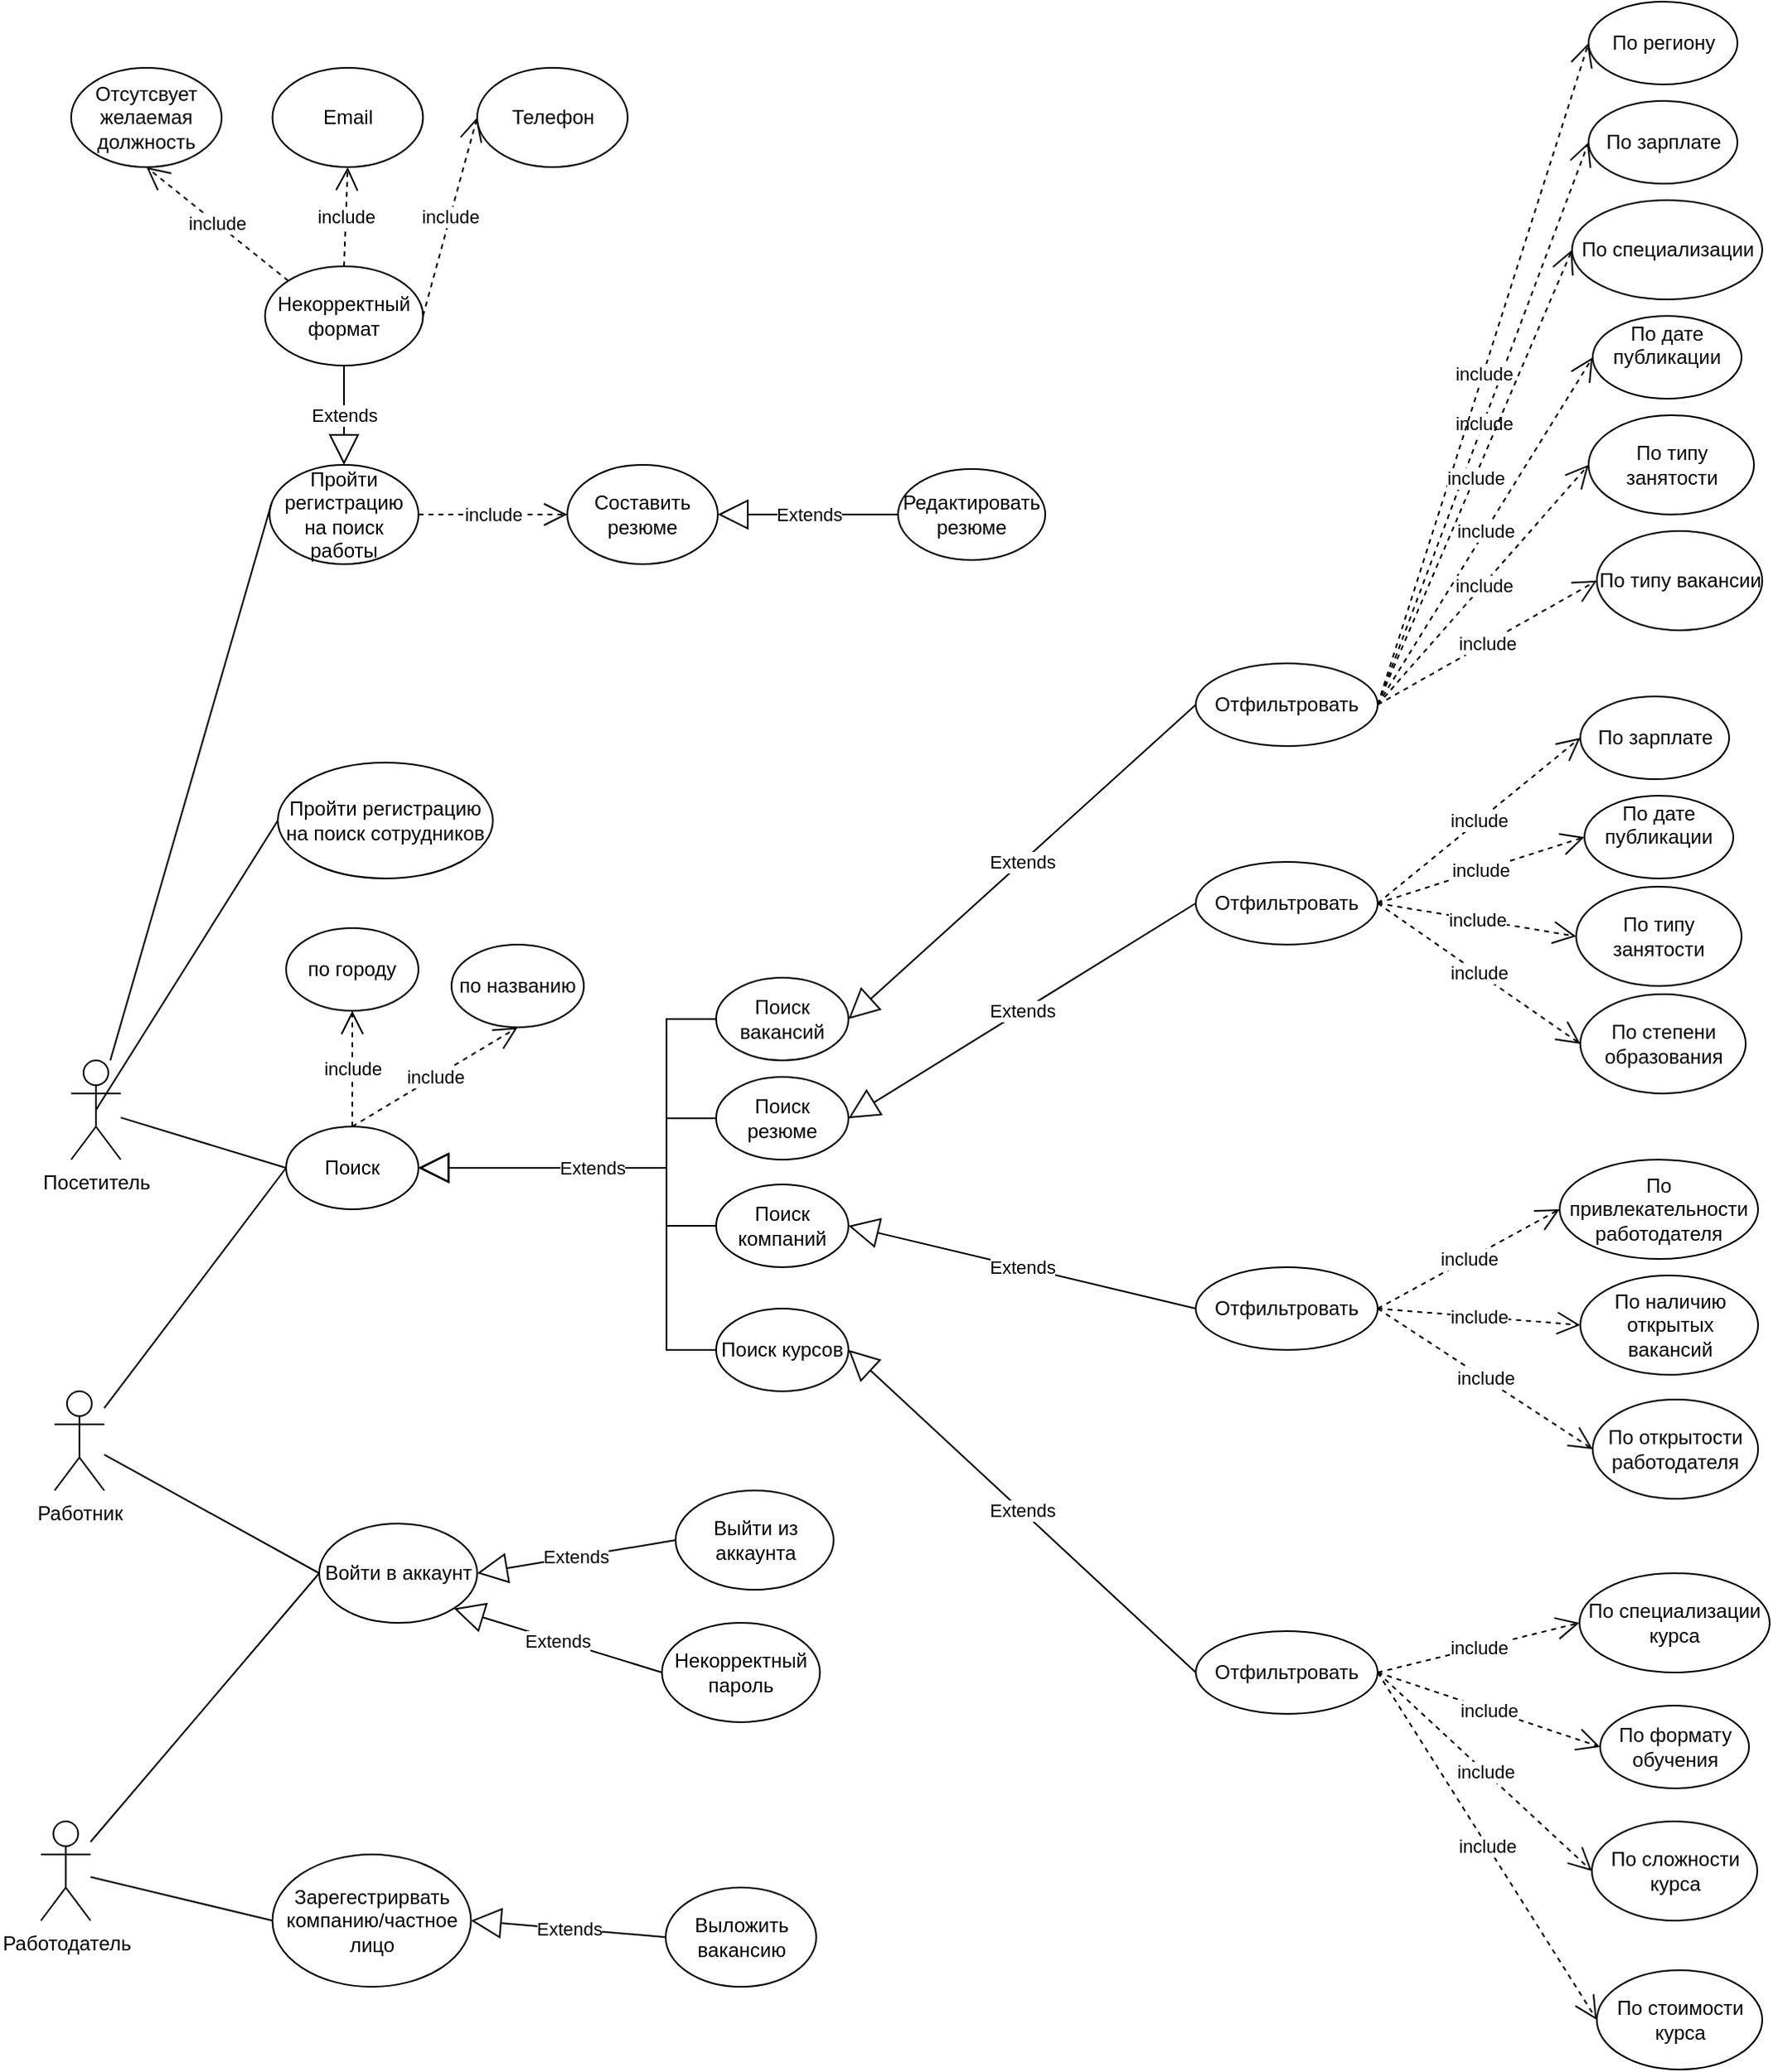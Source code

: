 <mxfile version="24.4.0" type="device">
  <diagram name="Страница — 1" id="2VKGkE74jw7KdnsFAE6t">
    <mxGraphModel dx="1877" dy="1798" grid="1" gridSize="10" guides="1" tooltips="1" connect="1" arrows="1" fold="1" page="1" pageScale="1" pageWidth="827" pageHeight="1169" math="0" shadow="0">
      <root>
        <mxCell id="0" />
        <mxCell id="1" parent="0" />
        <mxCell id="xKL4e-_KKHv5BEFXwnsZ-1" value="Посетитель&lt;div&gt;&lt;br&gt;&lt;/div&gt;" style="shape=umlActor;verticalLabelPosition=bottom;verticalAlign=top;html=1;outlineConnect=0;" parent="1" vertex="1">
          <mxGeometry x="-200" y="100" width="30" height="60" as="geometry" />
        </mxCell>
        <mxCell id="xKL4e-_KKHv5BEFXwnsZ-2" value="Поиск вакансий" style="ellipse;whiteSpace=wrap;html=1;" parent="1" vertex="1">
          <mxGeometry x="190" y="50" width="80" height="50" as="geometry" />
        </mxCell>
        <mxCell id="xKL4e-_KKHv5BEFXwnsZ-3" value="по названию" style="ellipse;whiteSpace=wrap;html=1;" parent="1" vertex="1">
          <mxGeometry x="30" y="30" width="80" height="50" as="geometry" />
        </mxCell>
        <mxCell id="xKL4e-_KKHv5BEFXwnsZ-4" value="&lt;div&gt;Отфильтровать&lt;/div&gt;" style="ellipse;whiteSpace=wrap;html=1;" parent="1" vertex="1">
          <mxGeometry x="480" y="-140" width="110" height="50" as="geometry" />
        </mxCell>
        <mxCell id="xKL4e-_KKHv5BEFXwnsZ-5" value="По зарплате" style="ellipse;whiteSpace=wrap;html=1;" parent="1" vertex="1">
          <mxGeometry x="717.5" y="-480" width="90" height="50" as="geometry" />
        </mxCell>
        <mxCell id="xKL4e-_KKHv5BEFXwnsZ-6" value="По дате публикации&lt;div&gt;&lt;br&gt;&lt;/div&gt;" style="ellipse;whiteSpace=wrap;html=1;" parent="1" vertex="1">
          <mxGeometry x="720" y="-350" width="90" height="50" as="geometry" />
        </mxCell>
        <mxCell id="xKL4e-_KKHv5BEFXwnsZ-7" value="По типу занятости" style="ellipse;whiteSpace=wrap;html=1;" parent="1" vertex="1">
          <mxGeometry x="717.5" y="-290" width="100" height="60" as="geometry" />
        </mxCell>
        <mxCell id="xKL4e-_KKHv5BEFXwnsZ-10" value="include" style="endArrow=open;endSize=12;dashed=1;html=1;rounded=0;exitX=1;exitY=0.5;exitDx=0;exitDy=0;entryX=0;entryY=0.5;entryDx=0;entryDy=0;" parent="1" source="xKL4e-_KKHv5BEFXwnsZ-4" target="xKL4e-_KKHv5BEFXwnsZ-6" edge="1">
          <mxGeometry width="160" relative="1" as="geometry">
            <mxPoint x="385" y="70" as="sourcePoint" />
            <mxPoint x="545" y="70" as="targetPoint" />
          </mxGeometry>
        </mxCell>
        <mxCell id="xKL4e-_KKHv5BEFXwnsZ-11" value="include" style="endArrow=open;endSize=12;dashed=1;html=1;rounded=0;exitX=1;exitY=0.5;exitDx=0;exitDy=0;entryX=0;entryY=0.5;entryDx=0;entryDy=0;" parent="1" source="xKL4e-_KKHv5BEFXwnsZ-4" target="xKL4e-_KKHv5BEFXwnsZ-5" edge="1">
          <mxGeometry width="160" relative="1" as="geometry">
            <mxPoint x="340" y="10" as="sourcePoint" />
            <mxPoint x="500" y="10" as="targetPoint" />
          </mxGeometry>
        </mxCell>
        <mxCell id="xKL4e-_KKHv5BEFXwnsZ-12" value="include" style="endArrow=open;endSize=12;dashed=1;html=1;rounded=0;exitX=1;exitY=0.5;exitDx=0;exitDy=0;entryX=0;entryY=0.5;entryDx=0;entryDy=0;" parent="1" source="xKL4e-_KKHv5BEFXwnsZ-4" target="xKL4e-_KKHv5BEFXwnsZ-7" edge="1">
          <mxGeometry width="160" relative="1" as="geometry">
            <mxPoint x="405" y="90" as="sourcePoint" />
            <mxPoint x="565" y="90" as="targetPoint" />
          </mxGeometry>
        </mxCell>
        <mxCell id="xKL4e-_KKHv5BEFXwnsZ-13" value="include" style="endArrow=open;endSize=12;dashed=1;html=1;rounded=0;exitX=0.5;exitY=0;exitDx=0;exitDy=0;entryX=0.5;entryY=1;entryDx=0;entryDy=0;" parent="1" source="xKN2lqhcbGi1oijNFUyC-15" target="xKL4e-_KKHv5BEFXwnsZ-3" edge="1">
          <mxGeometry width="160" relative="1" as="geometry">
            <mxPoint x="260" y="380" as="sourcePoint" />
            <mxPoint x="420" y="380" as="targetPoint" />
          </mxGeometry>
        </mxCell>
        <mxCell id="xKL4e-_KKHv5BEFXwnsZ-14" value="Работник&lt;div&gt;&lt;br&gt;&lt;/div&gt;" style="shape=umlActor;verticalLabelPosition=bottom;verticalAlign=top;html=1;" parent="1" vertex="1">
          <mxGeometry x="-210" y="300" width="30" height="60" as="geometry" />
        </mxCell>
        <mxCell id="xKL4e-_KKHv5BEFXwnsZ-19" value="Работодатель" style="shape=umlActor;verticalLabelPosition=bottom;verticalAlign=top;html=1;" parent="1" vertex="1">
          <mxGeometry x="-218.25" y="560" width="30" height="60" as="geometry" />
        </mxCell>
        <mxCell id="xKL4e-_KKHv5BEFXwnsZ-20" value="Пройти регистрацию на поиск работы" style="ellipse;whiteSpace=wrap;html=1;" parent="1" vertex="1">
          <mxGeometry x="-80" y="-260" width="90" height="60" as="geometry" />
        </mxCell>
        <mxCell id="xKL4e-_KKHv5BEFXwnsZ-21" value="Пройти регистрацию на поиск сотрудников" style="ellipse;whiteSpace=wrap;html=1;" parent="1" vertex="1">
          <mxGeometry x="-75" y="-80" width="130" height="70" as="geometry" />
        </mxCell>
        <mxCell id="xKN2lqhcbGi1oijNFUyC-1" value="Составить резюме" style="ellipse;whiteSpace=wrap;html=1;" parent="1" vertex="1">
          <mxGeometry x="100" y="-260" width="91" height="60" as="geometry" />
        </mxCell>
        <mxCell id="xKN2lqhcbGi1oijNFUyC-3" value="include" style="endArrow=open;endSize=12;dashed=1;html=1;rounded=0;exitX=1;exitY=0.5;exitDx=0;exitDy=0;entryX=0;entryY=0.5;entryDx=0;entryDy=0;" parent="1" source="xKL4e-_KKHv5BEFXwnsZ-20" target="xKN2lqhcbGi1oijNFUyC-1" edge="1">
          <mxGeometry width="160" relative="1" as="geometry">
            <mxPoint x="55" y="-130" as="sourcePoint" />
            <mxPoint x="215" y="-130" as="targetPoint" />
          </mxGeometry>
        </mxCell>
        <mxCell id="xKN2lqhcbGi1oijNFUyC-4" value="Редактировать резюме" style="ellipse;whiteSpace=wrap;html=1;" parent="1" vertex="1">
          <mxGeometry x="300" y="-257.5" width="89" height="55" as="geometry" />
        </mxCell>
        <mxCell id="xKN2lqhcbGi1oijNFUyC-6" value="Extends" style="endArrow=block;endSize=16;endFill=0;html=1;rounded=0;entryX=1;entryY=0.5;entryDx=0;entryDy=0;exitX=0;exitY=0.5;exitDx=0;exitDy=0;" parent="1" source="xKL4e-_KKHv5BEFXwnsZ-4" target="xKL4e-_KKHv5BEFXwnsZ-2" edge="1">
          <mxGeometry width="160" relative="1" as="geometry">
            <mxPoint x="330" y="330" as="sourcePoint" />
            <mxPoint x="490" y="330" as="targetPoint" />
          </mxGeometry>
        </mxCell>
        <mxCell id="xKN2lqhcbGi1oijNFUyC-7" value="По региону" style="ellipse;whiteSpace=wrap;html=1;" parent="1" vertex="1">
          <mxGeometry x="717.5" y="-540" width="90" height="50" as="geometry" />
        </mxCell>
        <mxCell id="xKN2lqhcbGi1oijNFUyC-8" value="include" style="endArrow=open;endSize=12;dashed=1;html=1;rounded=0;exitX=1;exitY=0.5;exitDx=0;exitDy=0;entryX=0;entryY=0.5;entryDx=0;entryDy=0;" parent="1" source="xKL4e-_KKHv5BEFXwnsZ-4" target="xKN2lqhcbGi1oijNFUyC-7" edge="1">
          <mxGeometry width="160" relative="1" as="geometry">
            <mxPoint x="510" y="-95" as="sourcePoint" />
            <mxPoint x="605" y="-175" as="targetPoint" />
          </mxGeometry>
        </mxCell>
        <mxCell id="xKN2lqhcbGi1oijNFUyC-9" value="&lt;div&gt;По специализации&lt;/div&gt;" style="ellipse;whiteSpace=wrap;html=1;" parent="1" vertex="1">
          <mxGeometry x="707.5" y="-420" width="115" height="60" as="geometry" />
        </mxCell>
        <mxCell id="xKN2lqhcbGi1oijNFUyC-10" value="По типу вакансии" style="ellipse;whiteSpace=wrap;html=1;" parent="1" vertex="1">
          <mxGeometry x="722.5" y="-220" width="100" height="60" as="geometry" />
        </mxCell>
        <mxCell id="xKN2lqhcbGi1oijNFUyC-11" value="include" style="endArrow=open;endSize=12;dashed=1;html=1;rounded=0;exitX=1;exitY=0.5;exitDx=0;exitDy=0;entryX=0;entryY=0.5;entryDx=0;entryDy=0;" parent="1" source="xKL4e-_KKHv5BEFXwnsZ-4" target="xKN2lqhcbGi1oijNFUyC-9" edge="1">
          <mxGeometry width="160" relative="1" as="geometry">
            <mxPoint x="510" y="-95" as="sourcePoint" />
            <mxPoint x="605" y="70" as="targetPoint" />
          </mxGeometry>
        </mxCell>
        <mxCell id="xKN2lqhcbGi1oijNFUyC-12" value="include" style="endArrow=open;endSize=12;dashed=1;html=1;rounded=0;exitX=1;exitY=0.5;exitDx=0;exitDy=0;entryX=0;entryY=0.5;entryDx=0;entryDy=0;" parent="1" source="xKL4e-_KKHv5BEFXwnsZ-4" target="xKN2lqhcbGi1oijNFUyC-10" edge="1">
          <mxGeometry width="160" relative="1" as="geometry">
            <mxPoint x="520" y="-85" as="sourcePoint" />
            <mxPoint x="615" y="80" as="targetPoint" />
          </mxGeometry>
        </mxCell>
        <mxCell id="xKN2lqhcbGi1oijNFUyC-13" value="по городу" style="ellipse;whiteSpace=wrap;html=1;" parent="1" vertex="1">
          <mxGeometry x="-70" y="20" width="80" height="50" as="geometry" />
        </mxCell>
        <mxCell id="xKN2lqhcbGi1oijNFUyC-15" value="Поиск" style="ellipse;whiteSpace=wrap;html=1;" parent="1" vertex="1">
          <mxGeometry x="-70" y="140" width="80" height="50" as="geometry" />
        </mxCell>
        <mxCell id="xKN2lqhcbGi1oijNFUyC-16" value="include" style="endArrow=open;endSize=12;dashed=1;html=1;rounded=0;exitX=0.5;exitY=0;exitDx=0;exitDy=0;entryX=0.5;entryY=1;entryDx=0;entryDy=0;" parent="1" source="xKN2lqhcbGi1oijNFUyC-15" target="xKN2lqhcbGi1oijNFUyC-13" edge="1">
          <mxGeometry width="160" relative="1" as="geometry">
            <mxPoint x="-20" y="150" as="sourcePoint" />
            <mxPoint x="80" y="90" as="targetPoint" />
          </mxGeometry>
        </mxCell>
        <mxCell id="xKN2lqhcbGi1oijNFUyC-17" value="Поиск компаний" style="ellipse;whiteSpace=wrap;html=1;" parent="1" vertex="1">
          <mxGeometry x="190" y="175" width="80" height="50" as="geometry" />
        </mxCell>
        <mxCell id="xKN2lqhcbGi1oijNFUyC-18" value="Поиск курсов" style="ellipse;whiteSpace=wrap;html=1;" parent="1" vertex="1">
          <mxGeometry x="190" y="250" width="80" height="50" as="geometry" />
        </mxCell>
        <mxCell id="xKN2lqhcbGi1oijNFUyC-19" value="Поиск резюме" style="ellipse;whiteSpace=wrap;html=1;" parent="1" vertex="1">
          <mxGeometry x="190" y="110" width="80" height="50" as="geometry" />
        </mxCell>
        <mxCell id="xKN2lqhcbGi1oijNFUyC-20" value="" style="endArrow=block;endSize=16;endFill=0;html=1;rounded=0;entryX=1;entryY=0.5;entryDx=0;entryDy=0;exitX=0;exitY=0.5;exitDx=0;exitDy=0;" parent="1" source="xKL4e-_KKHv5BEFXwnsZ-2" target="xKN2lqhcbGi1oijNFUyC-15" edge="1">
          <mxGeometry width="160" relative="1" as="geometry">
            <mxPoint x="145" y="190" as="sourcePoint" />
            <mxPoint x="80" y="110" as="targetPoint" />
            <Array as="points">
              <mxPoint x="160" y="75" />
              <mxPoint x="160" y="165" />
            </Array>
          </mxGeometry>
        </mxCell>
        <mxCell id="xKN2lqhcbGi1oijNFUyC-22" value="" style="endArrow=block;endSize=16;endFill=0;html=1;rounded=0;entryX=1;entryY=0.5;entryDx=0;entryDy=0;" parent="1" target="xKN2lqhcbGi1oijNFUyC-15" edge="1">
          <mxGeometry width="160" relative="1" as="geometry">
            <mxPoint x="190" y="200" as="sourcePoint" />
            <mxPoint x="300" y="105" as="targetPoint" />
            <Array as="points">
              <mxPoint x="160" y="200" />
              <mxPoint x="160" y="165" />
            </Array>
          </mxGeometry>
        </mxCell>
        <mxCell id="xKN2lqhcbGi1oijNFUyC-24" value="" style="endArrow=block;endSize=16;endFill=0;html=1;rounded=0;entryX=1;entryY=0.5;entryDx=0;entryDy=0;exitX=0;exitY=0.5;exitDx=0;exitDy=0;" parent="1" source="xKN2lqhcbGi1oijNFUyC-18" target="xKN2lqhcbGi1oijNFUyC-15" edge="1">
          <mxGeometry width="160" relative="1" as="geometry">
            <mxPoint x="375" y="195" as="sourcePoint" />
            <mxPoint x="310" y="115" as="targetPoint" />
            <Array as="points">
              <mxPoint x="160" y="275" />
              <mxPoint x="160" y="165" />
            </Array>
          </mxGeometry>
        </mxCell>
        <mxCell id="xKN2lqhcbGi1oijNFUyC-21" value="Extends" style="endArrow=block;endSize=16;endFill=0;html=1;rounded=0;entryX=1;entryY=0.5;entryDx=0;entryDy=0;exitX=0;exitY=0.5;exitDx=0;exitDy=0;" parent="1" source="xKN2lqhcbGi1oijNFUyC-19" target="xKN2lqhcbGi1oijNFUyC-15" edge="1">
          <mxGeometry width="160" relative="1" as="geometry">
            <mxPoint x="355" y="175" as="sourcePoint" />
            <mxPoint x="290" y="95" as="targetPoint" />
            <Array as="points">
              <mxPoint x="160" y="135" />
              <mxPoint x="160" y="165" />
            </Array>
            <mxPoint as="offset" />
          </mxGeometry>
        </mxCell>
        <mxCell id="OLCqNQPAtNIm71CDr3BE-1" value="Выложить вакансию" style="ellipse;whiteSpace=wrap;html=1;" vertex="1" parent="1">
          <mxGeometry x="159.5" y="600" width="91" height="60" as="geometry" />
        </mxCell>
        <mxCell id="OLCqNQPAtNIm71CDr3BE-3" value="Зарегестрирвать компанию/частное лицо" style="ellipse;whiteSpace=wrap;html=1;" vertex="1" parent="1">
          <mxGeometry x="-78.25" y="580" width="120" height="80" as="geometry" />
        </mxCell>
        <mxCell id="OLCqNQPAtNIm71CDr3BE-4" value="Extends" style="endArrow=block;endSize=16;endFill=0;html=1;rounded=0;exitX=0;exitY=0.5;exitDx=0;exitDy=0;entryX=1;entryY=0.5;entryDx=0;entryDy=0;" edge="1" parent="1" source="OLCqNQPAtNIm71CDr3BE-1" target="OLCqNQPAtNIm71CDr3BE-3">
          <mxGeometry width="160" relative="1" as="geometry">
            <mxPoint x="21.75" y="470" as="sourcePoint" />
            <mxPoint x="181.75" y="470" as="targetPoint" />
          </mxGeometry>
        </mxCell>
        <mxCell id="OLCqNQPAtNIm71CDr3BE-6" value="" style="endArrow=none;html=1;rounded=0;entryX=0;entryY=0.5;entryDx=0;entryDy=0;" edge="1" parent="1" source="xKL4e-_KKHv5BEFXwnsZ-1" target="xKN2lqhcbGi1oijNFUyC-15">
          <mxGeometry width="50" height="50" relative="1" as="geometry">
            <mxPoint x="-40" y="240" as="sourcePoint" />
            <mxPoint x="10" y="190" as="targetPoint" />
          </mxGeometry>
        </mxCell>
        <mxCell id="OLCqNQPAtNIm71CDr3BE-7" value="" style="endArrow=none;html=1;rounded=0;entryX=0;entryY=0.5;entryDx=0;entryDy=0;exitX=0.5;exitY=0.5;exitDx=0;exitDy=0;exitPerimeter=0;" edge="1" parent="1" source="xKL4e-_KKHv5BEFXwnsZ-1" target="xKL4e-_KKHv5BEFXwnsZ-21">
          <mxGeometry width="50" height="50" relative="1" as="geometry">
            <mxPoint x="120" y="660" as="sourcePoint" />
            <mxPoint x="170" y="610" as="targetPoint" />
          </mxGeometry>
        </mxCell>
        <mxCell id="OLCqNQPAtNIm71CDr3BE-8" value="" style="endArrow=none;html=1;rounded=0;entryX=0;entryY=0.5;entryDx=0;entryDy=0;" edge="1" parent="1" source="xKL4e-_KKHv5BEFXwnsZ-14" target="xKN2lqhcbGi1oijNFUyC-15">
          <mxGeometry width="50" height="50" relative="1" as="geometry">
            <mxPoint x="140" y="320" as="sourcePoint" />
            <mxPoint x="190" y="270" as="targetPoint" />
          </mxGeometry>
        </mxCell>
        <mxCell id="OLCqNQPAtNIm71CDr3BE-9" value="" style="endArrow=none;html=1;rounded=0;entryX=0.014;entryY=0.383;entryDx=0;entryDy=0;entryPerimeter=0;" edge="1" parent="1" source="xKL4e-_KKHv5BEFXwnsZ-1" target="xKL4e-_KKHv5BEFXwnsZ-20">
          <mxGeometry width="50" height="50" relative="1" as="geometry">
            <mxPoint x="-240" y="510.002" as="sourcePoint" />
            <mxPoint x="200" y="621.63" as="targetPoint" />
          </mxGeometry>
        </mxCell>
        <mxCell id="OLCqNQPAtNIm71CDr3BE-10" value="Extends" style="endArrow=block;endSize=16;endFill=0;html=1;rounded=0;entryX=1;entryY=0.5;entryDx=0;entryDy=0;exitX=0;exitY=0.5;exitDx=0;exitDy=0;" edge="1" parent="1" source="xKN2lqhcbGi1oijNFUyC-4" target="xKN2lqhcbGi1oijNFUyC-1">
          <mxGeometry width="160" relative="1" as="geometry">
            <mxPoint x="145.5" y="-160" as="sourcePoint" />
            <mxPoint x="-78.5" y="-130" as="targetPoint" />
            <Array as="points" />
            <mxPoint as="offset" />
          </mxGeometry>
        </mxCell>
        <mxCell id="OLCqNQPAtNIm71CDr3BE-11" value="" style="endArrow=none;html=1;rounded=0;entryX=0;entryY=0.5;entryDx=0;entryDy=0;" edge="1" parent="1" source="xKL4e-_KKHv5BEFXwnsZ-19" target="OLCqNQPAtNIm71CDr3BE-3">
          <mxGeometry width="50" height="50" relative="1" as="geometry">
            <mxPoint x="321.75" y="440" as="sourcePoint" />
            <mxPoint x="371.75" y="390" as="targetPoint" />
          </mxGeometry>
        </mxCell>
        <mxCell id="OLCqNQPAtNIm71CDr3BE-12" value="Войти в аккаунт" style="ellipse;whiteSpace=wrap;html=1;" vertex="1" parent="1">
          <mxGeometry x="-50" y="380" width="95.5" height="60" as="geometry" />
        </mxCell>
        <mxCell id="OLCqNQPAtNIm71CDr3BE-13" value="Выйти из аккаунта" style="ellipse;whiteSpace=wrap;html=1;" vertex="1" parent="1">
          <mxGeometry x="165.5" y="360" width="95.5" height="60" as="geometry" />
        </mxCell>
        <mxCell id="OLCqNQPAtNIm71CDr3BE-14" value="" style="endArrow=none;html=1;rounded=0;entryX=0;entryY=0.5;entryDx=0;entryDy=0;" edge="1" parent="1" source="xKL4e-_KKHv5BEFXwnsZ-14" target="OLCqNQPAtNIm71CDr3BE-12">
          <mxGeometry width="50" height="50" relative="1" as="geometry">
            <mxPoint x="-240" y="520.38" as="sourcePoint" />
            <mxPoint x="180" y="651.63" as="targetPoint" />
          </mxGeometry>
        </mxCell>
        <mxCell id="OLCqNQPAtNIm71CDr3BE-15" value="" style="endArrow=none;html=1;rounded=0;entryX=0;entryY=0.5;entryDx=0;entryDy=0;" edge="1" parent="1" source="xKL4e-_KKHv5BEFXwnsZ-19" target="OLCqNQPAtNIm71CDr3BE-12">
          <mxGeometry width="50" height="50" relative="1" as="geometry">
            <mxPoint x="130" y="701.63" as="sourcePoint" />
            <mxPoint x="180" y="651.63" as="targetPoint" />
          </mxGeometry>
        </mxCell>
        <mxCell id="OLCqNQPAtNIm71CDr3BE-16" value="Extends" style="endArrow=block;endSize=16;endFill=0;html=1;rounded=0;exitX=0;exitY=0.5;exitDx=0;exitDy=0;entryX=1;entryY=0.5;entryDx=0;entryDy=0;" edge="1" parent="1" source="OLCqNQPAtNIm71CDr3BE-13" target="OLCqNQPAtNIm71CDr3BE-12">
          <mxGeometry width="160" relative="1" as="geometry">
            <mxPoint x="178.25" y="730" as="sourcePoint" />
            <mxPoint x="58.25" y="750" as="targetPoint" />
          </mxGeometry>
        </mxCell>
        <mxCell id="OLCqNQPAtNIm71CDr3BE-17" value="Некорректный пароль" style="ellipse;whiteSpace=wrap;html=1;" vertex="1" parent="1">
          <mxGeometry x="157.25" y="440" width="95.5" height="60" as="geometry" />
        </mxCell>
        <mxCell id="OLCqNQPAtNIm71CDr3BE-18" value="Extends" style="endArrow=block;endSize=16;endFill=0;html=1;rounded=0;exitX=0;exitY=0.5;exitDx=0;exitDy=0;entryX=1;entryY=1;entryDx=0;entryDy=0;" edge="1" parent="1" source="OLCqNQPAtNIm71CDr3BE-17" target="OLCqNQPAtNIm71CDr3BE-12">
          <mxGeometry width="160" relative="1" as="geometry">
            <mxPoint x="188" y="600" as="sourcePoint" />
            <mxPoint x="83" y="600" as="targetPoint" />
          </mxGeometry>
        </mxCell>
        <mxCell id="OLCqNQPAtNIm71CDr3BE-20" value="&lt;div&gt;Отфильтровать&lt;/div&gt;" style="ellipse;whiteSpace=wrap;html=1;" vertex="1" parent="1">
          <mxGeometry x="480" y="-20" width="110" height="50" as="geometry" />
        </mxCell>
        <mxCell id="OLCqNQPAtNIm71CDr3BE-21" value="По зарплате" style="ellipse;whiteSpace=wrap;html=1;" vertex="1" parent="1">
          <mxGeometry x="712.5" y="-120" width="90" height="50" as="geometry" />
        </mxCell>
        <mxCell id="OLCqNQPAtNIm71CDr3BE-22" value="По дате публикации&lt;div&gt;&lt;br&gt;&lt;/div&gt;" style="ellipse;whiteSpace=wrap;html=1;" vertex="1" parent="1">
          <mxGeometry x="715" y="-60" width="90" height="50" as="geometry" />
        </mxCell>
        <mxCell id="OLCqNQPAtNIm71CDr3BE-23" value="По типу занятости" style="ellipse;whiteSpace=wrap;html=1;" vertex="1" parent="1">
          <mxGeometry x="710" y="-5" width="100" height="60" as="geometry" />
        </mxCell>
        <mxCell id="OLCqNQPAtNIm71CDr3BE-24" value="include" style="endArrow=open;endSize=12;dashed=1;html=1;rounded=0;exitX=1;exitY=0.5;exitDx=0;exitDy=0;entryX=0;entryY=0.5;entryDx=0;entryDy=0;" edge="1" parent="1" source="OLCqNQPAtNIm71CDr3BE-20" target="OLCqNQPAtNIm71CDr3BE-22">
          <mxGeometry width="160" relative="1" as="geometry">
            <mxPoint x="385" y="480" as="sourcePoint" />
            <mxPoint x="545" y="480" as="targetPoint" />
          </mxGeometry>
        </mxCell>
        <mxCell id="OLCqNQPAtNIm71CDr3BE-25" value="include" style="endArrow=open;endSize=12;dashed=1;html=1;rounded=0;exitX=1;exitY=0.5;exitDx=0;exitDy=0;entryX=0;entryY=0.5;entryDx=0;entryDy=0;" edge="1" parent="1" source="OLCqNQPAtNIm71CDr3BE-20" target="OLCqNQPAtNIm71CDr3BE-21">
          <mxGeometry width="160" relative="1" as="geometry">
            <mxPoint x="340" y="420" as="sourcePoint" />
            <mxPoint x="500" y="420" as="targetPoint" />
          </mxGeometry>
        </mxCell>
        <mxCell id="OLCqNQPAtNIm71CDr3BE-26" value="include" style="endArrow=open;endSize=12;dashed=1;html=1;rounded=0;exitX=1;exitY=0.5;exitDx=0;exitDy=0;entryX=0;entryY=0.5;entryDx=0;entryDy=0;" edge="1" parent="1" source="OLCqNQPAtNIm71CDr3BE-20" target="OLCqNQPAtNIm71CDr3BE-23">
          <mxGeometry width="160" relative="1" as="geometry">
            <mxPoint x="405" y="500" as="sourcePoint" />
            <mxPoint x="565" y="500" as="targetPoint" />
          </mxGeometry>
        </mxCell>
        <mxCell id="OLCqNQPAtNIm71CDr3BE-30" value="По степени образования" style="ellipse;whiteSpace=wrap;html=1;" vertex="1" parent="1">
          <mxGeometry x="712.5" y="60" width="100" height="60" as="geometry" />
        </mxCell>
        <mxCell id="OLCqNQPAtNIm71CDr3BE-32" value="include" style="endArrow=open;endSize=12;dashed=1;html=1;rounded=0;exitX=1;exitY=0.5;exitDx=0;exitDy=0;entryX=0;entryY=0.5;entryDx=0;entryDy=0;" edge="1" parent="1" source="OLCqNQPAtNIm71CDr3BE-20" target="OLCqNQPAtNIm71CDr3BE-30">
          <mxGeometry width="160" relative="1" as="geometry">
            <mxPoint x="520" y="325" as="sourcePoint" />
            <mxPoint x="615" y="490" as="targetPoint" />
          </mxGeometry>
        </mxCell>
        <mxCell id="OLCqNQPAtNIm71CDr3BE-33" value="Extends" style="endArrow=block;endSize=16;endFill=0;html=1;rounded=0;entryX=1;entryY=0.5;entryDx=0;entryDy=0;exitX=0;exitY=0.5;exitDx=0;exitDy=0;" edge="1" parent="1" source="OLCqNQPAtNIm71CDr3BE-20" target="xKN2lqhcbGi1oijNFUyC-19">
          <mxGeometry width="160" relative="1" as="geometry">
            <mxPoint x="450" y="10" as="sourcePoint" />
            <mxPoint x="330" y="190" as="targetPoint" />
          </mxGeometry>
        </mxCell>
        <mxCell id="OLCqNQPAtNIm71CDr3BE-34" value="&lt;div&gt;Отфильтровать&lt;/div&gt;" style="ellipse;whiteSpace=wrap;html=1;" vertex="1" parent="1">
          <mxGeometry x="480" y="225" width="110" height="50" as="geometry" />
        </mxCell>
        <mxCell id="OLCqNQPAtNIm71CDr3BE-36" value="&lt;div&gt;По наличию открытых вакансий&lt;/div&gt;" style="ellipse;whiteSpace=wrap;html=1;" vertex="1" parent="1">
          <mxGeometry x="712.5" y="230" width="107.5" height="60" as="geometry" />
        </mxCell>
        <mxCell id="OLCqNQPAtNIm71CDr3BE-37" value="По открытости работодателя" style="ellipse;whiteSpace=wrap;html=1;" vertex="1" parent="1">
          <mxGeometry x="720" y="305" width="100" height="60" as="geometry" />
        </mxCell>
        <mxCell id="OLCqNQPAtNIm71CDr3BE-38" value="include" style="endArrow=open;endSize=12;dashed=1;html=1;rounded=0;exitX=1;exitY=0.5;exitDx=0;exitDy=0;entryX=0;entryY=0.5;entryDx=0;entryDy=0;" edge="1" parent="1" source="OLCqNQPAtNIm71CDr3BE-34" target="OLCqNQPAtNIm71CDr3BE-36">
          <mxGeometry width="160" relative="1" as="geometry">
            <mxPoint x="615" y="645" as="sourcePoint" />
            <mxPoint x="775" y="645" as="targetPoint" />
          </mxGeometry>
        </mxCell>
        <mxCell id="OLCqNQPAtNIm71CDr3BE-40" value="include" style="endArrow=open;endSize=12;dashed=1;html=1;rounded=0;exitX=1;exitY=0.5;exitDx=0;exitDy=0;entryX=0;entryY=0.5;entryDx=0;entryDy=0;" edge="1" parent="1" source="OLCqNQPAtNIm71CDr3BE-34" target="OLCqNQPAtNIm71CDr3BE-37">
          <mxGeometry width="160" relative="1" as="geometry">
            <mxPoint x="635" y="665" as="sourcePoint" />
            <mxPoint x="795" y="665" as="targetPoint" />
          </mxGeometry>
        </mxCell>
        <mxCell id="OLCqNQPAtNIm71CDr3BE-43" value="По привлекательности работодателя" style="ellipse;whiteSpace=wrap;html=1;" vertex="1" parent="1">
          <mxGeometry x="700" y="160" width="120" height="60" as="geometry" />
        </mxCell>
        <mxCell id="OLCqNQPAtNIm71CDr3BE-45" value="include" style="endArrow=open;endSize=12;dashed=1;html=1;rounded=0;exitX=1;exitY=0.5;exitDx=0;exitDy=0;entryX=0;entryY=0.5;entryDx=0;entryDy=0;" edge="1" parent="1" source="OLCqNQPAtNIm71CDr3BE-34" target="OLCqNQPAtNIm71CDr3BE-43">
          <mxGeometry width="160" relative="1" as="geometry">
            <mxPoint x="740" y="480" as="sourcePoint" />
            <mxPoint x="835" y="645" as="targetPoint" />
          </mxGeometry>
        </mxCell>
        <mxCell id="OLCqNQPAtNIm71CDr3BE-47" value="Extends" style="endArrow=block;endSize=16;endFill=0;html=1;rounded=0;entryX=1;entryY=0.5;entryDx=0;entryDy=0;exitX=0;exitY=0.5;exitDx=0;exitDy=0;" edge="1" parent="1" source="OLCqNQPAtNIm71CDr3BE-34" target="xKN2lqhcbGi1oijNFUyC-17">
          <mxGeometry width="160" relative="1" as="geometry">
            <mxPoint x="460" y="120" as="sourcePoint" />
            <mxPoint x="280" y="145" as="targetPoint" />
          </mxGeometry>
        </mxCell>
        <mxCell id="OLCqNQPAtNIm71CDr3BE-48" value="Некорректный формат" style="ellipse;whiteSpace=wrap;html=1;" vertex="1" parent="1">
          <mxGeometry x="-82.75" y="-380" width="95.5" height="60" as="geometry" />
        </mxCell>
        <mxCell id="OLCqNQPAtNIm71CDr3BE-49" value="Extends" style="endArrow=block;endSize=16;endFill=0;html=1;rounded=0;exitX=0.5;exitY=1;exitDx=0;exitDy=0;entryX=0.5;entryY=0;entryDx=0;entryDy=0;" edge="1" parent="1" source="OLCqNQPAtNIm71CDr3BE-48" target="xKL4e-_KKHv5BEFXwnsZ-20">
          <mxGeometry width="160" relative="1" as="geometry">
            <mxPoint x="57.25" y="-40" as="sourcePoint" />
            <mxPoint x="-75" y="-360" as="targetPoint" />
          </mxGeometry>
        </mxCell>
        <mxCell id="OLCqNQPAtNIm71CDr3BE-50" value="Телефон" style="ellipse;whiteSpace=wrap;html=1;" vertex="1" parent="1">
          <mxGeometry x="45.5" y="-500" width="91" height="60" as="geometry" />
        </mxCell>
        <mxCell id="OLCqNQPAtNIm71CDr3BE-51" value="include" style="endArrow=open;endSize=12;dashed=1;html=1;rounded=0;exitX=1;exitY=0.5;exitDx=0;exitDy=0;entryX=0;entryY=0.5;entryDx=0;entryDy=0;" edge="1" parent="1" target="OLCqNQPAtNIm71CDr3BE-50" source="OLCqNQPAtNIm71CDr3BE-48">
          <mxGeometry width="160" relative="1" as="geometry">
            <mxPoint x="55" y="-365" as="sourcePoint" />
            <mxPoint x="260" y="-265" as="targetPoint" />
          </mxGeometry>
        </mxCell>
        <mxCell id="OLCqNQPAtNIm71CDr3BE-56" value="Email" style="ellipse;whiteSpace=wrap;html=1;" vertex="1" parent="1">
          <mxGeometry x="-78.25" y="-500" width="91" height="60" as="geometry" />
        </mxCell>
        <mxCell id="OLCqNQPAtNIm71CDr3BE-57" value="include" style="endArrow=open;endSize=12;dashed=1;html=1;rounded=0;exitX=0.5;exitY=0;exitDx=0;exitDy=0;entryX=0.5;entryY=1;entryDx=0;entryDy=0;" edge="1" parent="1" target="OLCqNQPAtNIm71CDr3BE-56" source="OLCqNQPAtNIm71CDr3BE-48">
          <mxGeometry width="160" relative="1" as="geometry">
            <mxPoint x="-70" y="-400" as="sourcePoint" />
            <mxPoint x="134" y="-400" as="targetPoint" />
          </mxGeometry>
        </mxCell>
        <mxCell id="OLCqNQPAtNIm71CDr3BE-59" value="Отсутсвует желаемая должность" style="ellipse;whiteSpace=wrap;html=1;" vertex="1" parent="1">
          <mxGeometry x="-200" y="-500" width="91" height="60" as="geometry" />
        </mxCell>
        <mxCell id="OLCqNQPAtNIm71CDr3BE-60" value="include" style="endArrow=open;endSize=12;dashed=1;html=1;rounded=0;exitX=0;exitY=0;exitDx=0;exitDy=0;entryX=0.5;entryY=1;entryDx=0;entryDy=0;" edge="1" parent="1" target="OLCqNQPAtNIm71CDr3BE-59" source="OLCqNQPAtNIm71CDr3BE-48">
          <mxGeometry width="160" relative="1" as="geometry">
            <mxPoint x="98.25" y="-390" as="sourcePoint" />
            <mxPoint x="267.25" y="-410" as="targetPoint" />
          </mxGeometry>
        </mxCell>
        <mxCell id="OLCqNQPAtNIm71CDr3BE-68" value="&lt;div&gt;Отфильтровать&lt;/div&gt;" style="ellipse;whiteSpace=wrap;html=1;" vertex="1" parent="1">
          <mxGeometry x="480" y="445" width="110" height="50" as="geometry" />
        </mxCell>
        <mxCell id="OLCqNQPAtNIm71CDr3BE-69" value="&lt;div&gt;По формату обучения&lt;/div&gt;" style="ellipse;whiteSpace=wrap;html=1;" vertex="1" parent="1">
          <mxGeometry x="724.5" y="490" width="90" height="50" as="geometry" />
        </mxCell>
        <mxCell id="OLCqNQPAtNIm71CDr3BE-70" value="По сложности курса" style="ellipse;whiteSpace=wrap;html=1;" vertex="1" parent="1">
          <mxGeometry x="719.5" y="560" width="100" height="60" as="geometry" />
        </mxCell>
        <mxCell id="OLCqNQPAtNIm71CDr3BE-71" value="include" style="endArrow=open;endSize=12;dashed=1;html=1;rounded=0;exitX=1;exitY=0.5;exitDx=0;exitDy=0;entryX=0;entryY=0.5;entryDx=0;entryDy=0;" edge="1" parent="1" source="OLCqNQPAtNIm71CDr3BE-68" target="OLCqNQPAtNIm71CDr3BE-69">
          <mxGeometry width="160" relative="1" as="geometry">
            <mxPoint x="372.5" y="805" as="sourcePoint" />
            <mxPoint x="532.5" y="805" as="targetPoint" />
          </mxGeometry>
        </mxCell>
        <mxCell id="OLCqNQPAtNIm71CDr3BE-72" value="include" style="endArrow=open;endSize=12;dashed=1;html=1;rounded=0;exitX=1;exitY=0.5;exitDx=0;exitDy=0;entryX=0;entryY=0.5;entryDx=0;entryDy=0;" edge="1" parent="1" source="OLCqNQPAtNIm71CDr3BE-68" target="OLCqNQPAtNIm71CDr3BE-70">
          <mxGeometry width="160" relative="1" as="geometry">
            <mxPoint x="392.5" y="825" as="sourcePoint" />
            <mxPoint x="552.5" y="825" as="targetPoint" />
          </mxGeometry>
        </mxCell>
        <mxCell id="OLCqNQPAtNIm71CDr3BE-73" value="По специализации курса" style="ellipse;whiteSpace=wrap;html=1;" vertex="1" parent="1">
          <mxGeometry x="712" y="410" width="115" height="60" as="geometry" />
        </mxCell>
        <mxCell id="OLCqNQPAtNIm71CDr3BE-74" value="include" style="endArrow=open;endSize=12;dashed=1;html=1;rounded=0;exitX=1;exitY=0.5;exitDx=0;exitDy=0;entryX=0;entryY=0.5;entryDx=0;entryDy=0;" edge="1" parent="1" source="OLCqNQPAtNIm71CDr3BE-68" target="OLCqNQPAtNIm71CDr3BE-73">
          <mxGeometry width="160" relative="1" as="geometry">
            <mxPoint x="497.5" y="640" as="sourcePoint" />
            <mxPoint x="592.5" y="805" as="targetPoint" />
          </mxGeometry>
        </mxCell>
        <mxCell id="OLCqNQPAtNIm71CDr3BE-75" value="Extends" style="endArrow=block;endSize=16;endFill=0;html=1;rounded=0;entryX=1;entryY=0.5;entryDx=0;entryDy=0;exitX=0;exitY=0.5;exitDx=0;exitDy=0;" edge="1" parent="1" source="OLCqNQPAtNIm71CDr3BE-68" target="xKN2lqhcbGi1oijNFUyC-18">
          <mxGeometry width="160" relative="1" as="geometry">
            <mxPoint x="490" y="260" as="sourcePoint" />
            <mxPoint x="280" y="210" as="targetPoint" />
          </mxGeometry>
        </mxCell>
        <mxCell id="OLCqNQPAtNIm71CDr3BE-76" value="По стоимости курса" style="ellipse;whiteSpace=wrap;html=1;" vertex="1" parent="1">
          <mxGeometry x="722.5" y="650" width="100" height="60" as="geometry" />
        </mxCell>
        <mxCell id="OLCqNQPAtNIm71CDr3BE-77" value="include" style="endArrow=open;endSize=12;dashed=1;html=1;rounded=0;exitX=1;exitY=0.5;exitDx=0;exitDy=0;entryX=0;entryY=0.5;entryDx=0;entryDy=0;" edge="1" parent="1" source="OLCqNQPAtNIm71CDr3BE-68" target="OLCqNQPAtNIm71CDr3BE-76">
          <mxGeometry width="160" relative="1" as="geometry">
            <mxPoint x="600" y="480" as="sourcePoint" />
            <mxPoint x="729" y="600" as="targetPoint" />
          </mxGeometry>
        </mxCell>
      </root>
    </mxGraphModel>
  </diagram>
</mxfile>
